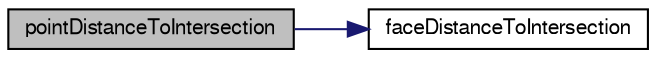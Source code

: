 digraph "pointDistanceToIntersection"
{
  bgcolor="transparent";
  edge [fontname="FreeSans",fontsize="10",labelfontname="FreeSans",labelfontsize="10"];
  node [fontname="FreeSans",fontsize="10",shape=record];
  rankdir="LR";
  Node104 [label="pointDistanceToIntersection",height=0.2,width=0.4,color="black", fillcolor="grey75", style="filled", fontcolor="black"];
  Node104 -> Node105 [color="midnightblue",fontsize="10",style="solid",fontname="FreeSans"];
  Node105 [label="faceDistanceToIntersection",height=0.2,width=0.4,color="black",URL="$a26762.html#a83f6185f2842263f0300284913ad0219",tooltip="Return distance to intersection for patch face centres. "];
}
